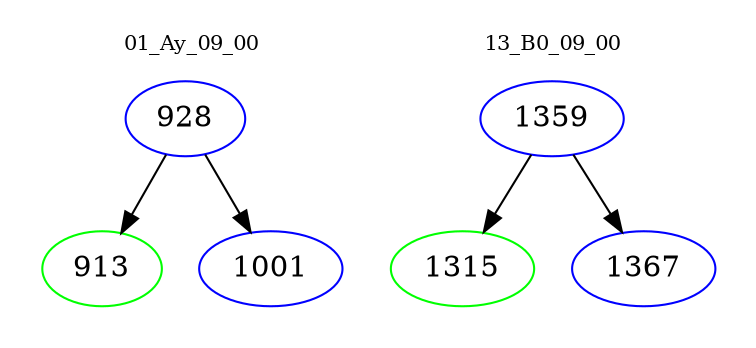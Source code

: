 digraph{
subgraph cluster_0 {
color = white
label = "01_Ay_09_00";
fontsize=10;
T0_928 [label="928", color="blue"]
T0_928 -> T0_913 [color="black"]
T0_913 [label="913", color="green"]
T0_928 -> T0_1001 [color="black"]
T0_1001 [label="1001", color="blue"]
}
subgraph cluster_1 {
color = white
label = "13_B0_09_00";
fontsize=10;
T1_1359 [label="1359", color="blue"]
T1_1359 -> T1_1315 [color="black"]
T1_1315 [label="1315", color="green"]
T1_1359 -> T1_1367 [color="black"]
T1_1367 [label="1367", color="blue"]
}
}
